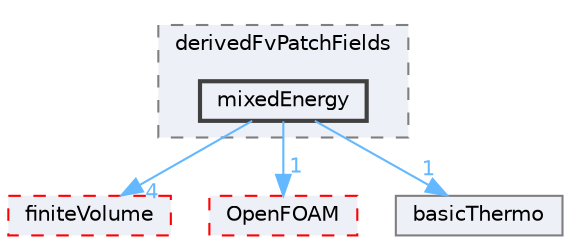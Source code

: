 digraph "src/thermophysicalModels/basic/derivedFvPatchFields/mixedEnergy"
{
 // LATEX_PDF_SIZE
  bgcolor="transparent";
  edge [fontname=Helvetica,fontsize=10,labelfontname=Helvetica,labelfontsize=10];
  node [fontname=Helvetica,fontsize=10,shape=box,height=0.2,width=0.4];
  compound=true
  subgraph clusterdir_e16043cb9392d2fae30028e527defb61 {
    graph [ bgcolor="#edf0f7", pencolor="grey50", label="derivedFvPatchFields", fontname=Helvetica,fontsize=10 style="filled,dashed", URL="dir_e16043cb9392d2fae30028e527defb61.html",tooltip=""]
  dir_ab9cdd9470b0d9015d1178eb8e5dd583 [label="mixedEnergy", fillcolor="#edf0f7", color="grey25", style="filled,bold", URL="dir_ab9cdd9470b0d9015d1178eb8e5dd583.html",tooltip=""];
  }
  dir_9bd15774b555cf7259a6fa18f99fe99b [label="finiteVolume", fillcolor="#edf0f7", color="red", style="filled,dashed", URL="dir_9bd15774b555cf7259a6fa18f99fe99b.html",tooltip=""];
  dir_c5473ff19b20e6ec4dfe5c310b3778a8 [label="OpenFOAM", fillcolor="#edf0f7", color="red", style="filled,dashed", URL="dir_c5473ff19b20e6ec4dfe5c310b3778a8.html",tooltip=""];
  dir_ba216299fdd5e0812ff0312bad2cf033 [label="basicThermo", fillcolor="#edf0f7", color="grey50", style="filled", URL="dir_ba216299fdd5e0812ff0312bad2cf033.html",tooltip=""];
  dir_ab9cdd9470b0d9015d1178eb8e5dd583->dir_9bd15774b555cf7259a6fa18f99fe99b [headlabel="4", labeldistance=1.5 headhref="dir_002411_001387.html" href="dir_002411_001387.html" color="steelblue1" fontcolor="steelblue1"];
  dir_ab9cdd9470b0d9015d1178eb8e5dd583->dir_ba216299fdd5e0812ff0312bad2cf033 [headlabel="1", labeldistance=1.5 headhref="dir_002411_000250.html" href="dir_002411_000250.html" color="steelblue1" fontcolor="steelblue1"];
  dir_ab9cdd9470b0d9015d1178eb8e5dd583->dir_c5473ff19b20e6ec4dfe5c310b3778a8 [headlabel="1", labeldistance=1.5 headhref="dir_002411_002695.html" href="dir_002411_002695.html" color="steelblue1" fontcolor="steelblue1"];
}
